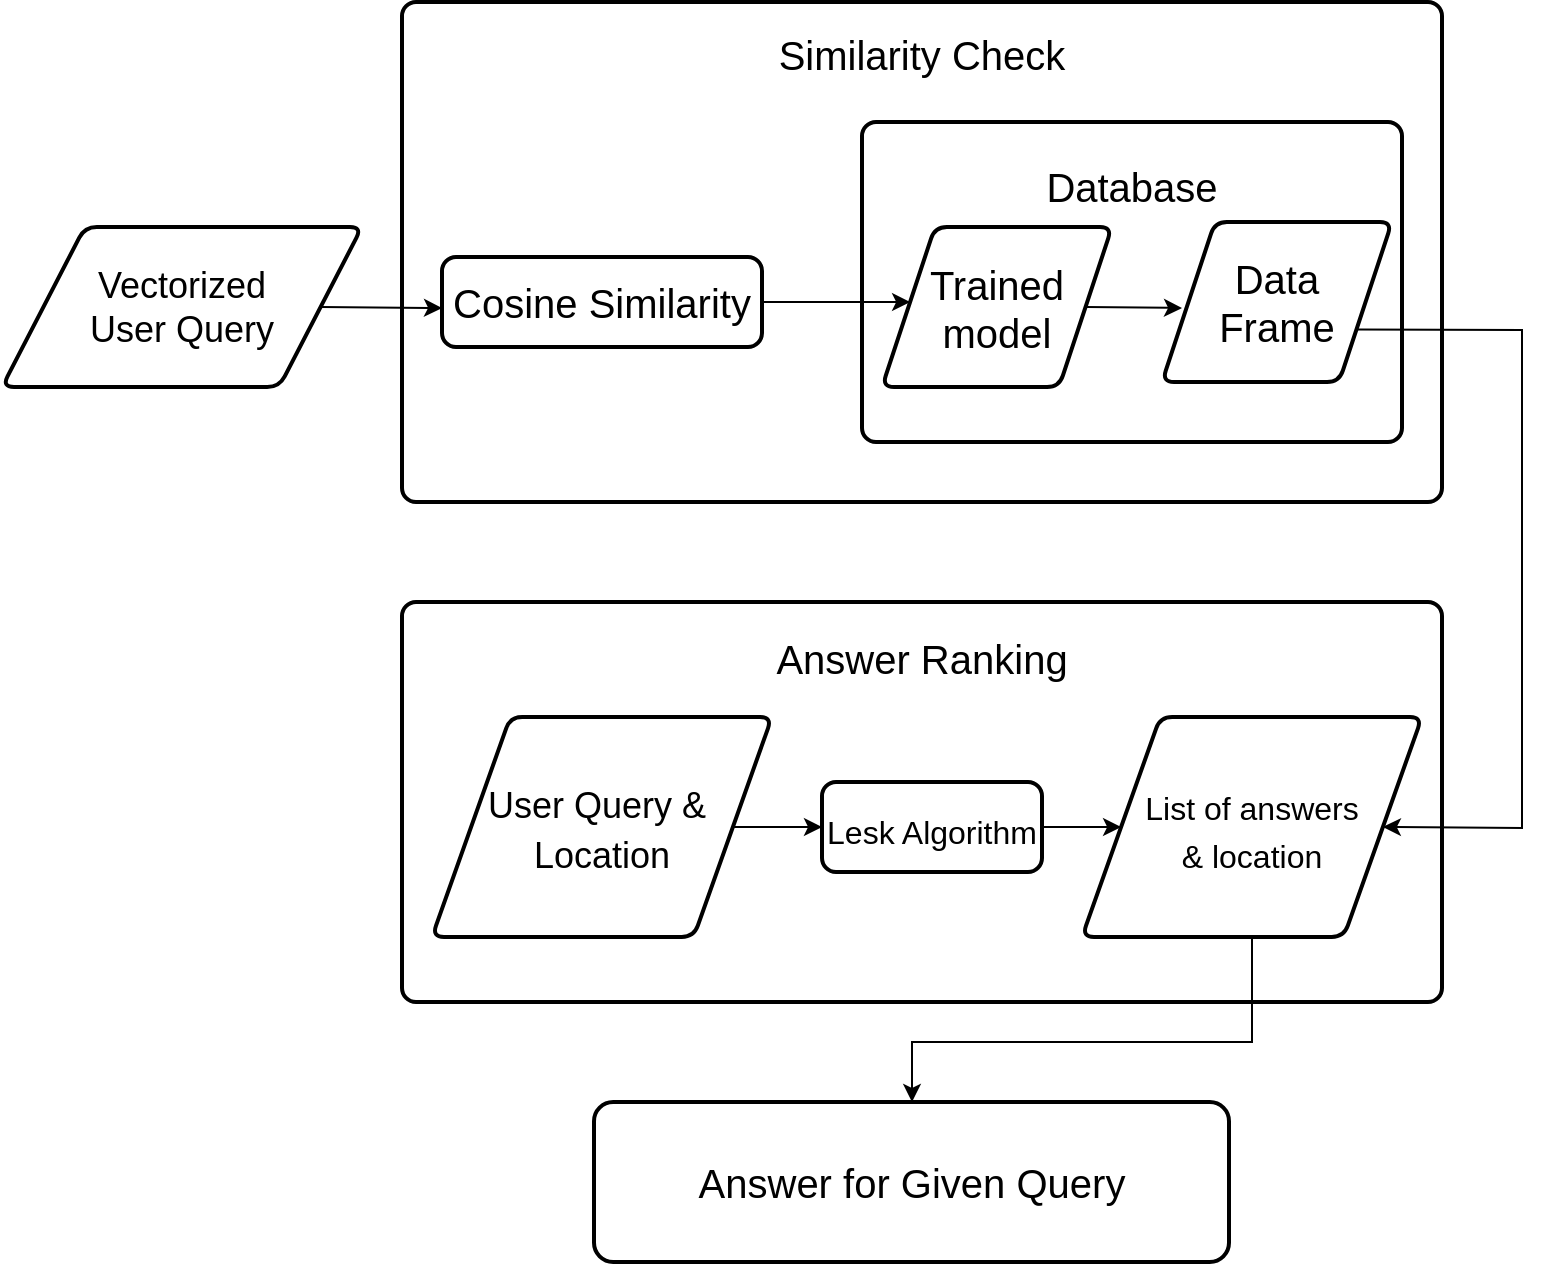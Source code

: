 <mxfile version="20.0.1" type="device"><diagram id="wATJwYg4Fy9XlJXOLapL" name="Page-1"><mxGraphModel dx="2059" dy="563" grid="1" gridSize="10" guides="1" tooltips="1" connect="1" arrows="1" fold="1" page="1" pageScale="1" pageWidth="850" pageHeight="1100" math="0" shadow="0"><root><mxCell id="0"/><mxCell id="1" parent="0"/><mxCell id="CGDO9iOJ-4HZ81Dgksf6-33" value="&lt;font style=&quot;font-size: 20px;&quot;&gt;Similarity Check&lt;br&gt;&lt;br&gt;&lt;br&gt;&lt;br&gt;&lt;br&gt;&lt;br&gt;&lt;br&gt;&lt;br&gt;&lt;br&gt;&lt;/font&gt;" style="rounded=1;whiteSpace=wrap;html=1;absoluteArcSize=1;arcSize=14;strokeWidth=2;fontSize=18;" vertex="1" parent="1"><mxGeometry x="170" y="30" width="520" height="250" as="geometry"/></mxCell><mxCell id="CGDO9iOJ-4HZ81Dgksf6-1" value="&lt;font style=&quot;font-size: 18px;&quot;&gt;Vectorized&lt;br&gt;User Query&lt;/font&gt;" style="shape=parallelogram;html=1;strokeWidth=2;perimeter=parallelogramPerimeter;whiteSpace=wrap;rounded=1;arcSize=12;size=0.23;" vertex="1" parent="1"><mxGeometry x="-30" y="142.5" width="180" height="80" as="geometry"/></mxCell><mxCell id="CGDO9iOJ-4HZ81Dgksf6-2" value="&lt;font style=&quot;font-size: 20px;&quot;&gt;Database&lt;br&gt;&lt;br&gt;&lt;br&gt;&lt;br&gt;&lt;br&gt;&lt;/font&gt;" style="rounded=1;whiteSpace=wrap;html=1;absoluteArcSize=1;arcSize=14;strokeWidth=2;" vertex="1" parent="1"><mxGeometry x="400" y="90" width="270" height="160" as="geometry"/></mxCell><mxCell id="CGDO9iOJ-4HZ81Dgksf6-9" value="" style="edgeStyle=orthogonalEdgeStyle;rounded=0;orthogonalLoop=1;jettySize=auto;html=1;fontSize=20;" edge="1" parent="1" source="CGDO9iOJ-4HZ81Dgksf6-3" target="CGDO9iOJ-4HZ81Dgksf6-6"><mxGeometry relative="1" as="geometry"><Array as="points"><mxPoint x="390" y="180"/><mxPoint x="390" y="180"/></Array></mxGeometry></mxCell><mxCell id="CGDO9iOJ-4HZ81Dgksf6-3" value="Cosine&lt;font style=&quot;font-size: 20px;&quot;&gt; &lt;/font&gt;Similarity" style="rounded=1;whiteSpace=wrap;html=1;absoluteArcSize=1;arcSize=14;strokeWidth=2;fontSize=20;" vertex="1" parent="1"><mxGeometry x="190" y="157.5" width="160" height="45" as="geometry"/></mxCell><mxCell id="CGDO9iOJ-4HZ81Dgksf6-6" value="Trained&lt;br&gt;model" style="shape=parallelogram;html=1;strokeWidth=2;perimeter=parallelogramPerimeter;whiteSpace=wrap;rounded=1;arcSize=12;size=0.23;fontSize=20;" vertex="1" parent="1"><mxGeometry x="410" y="142.5" width="115" height="80" as="geometry"/></mxCell><mxCell id="CGDO9iOJ-4HZ81Dgksf6-7" value="Data&lt;br&gt;Frame" style="shape=parallelogram;html=1;strokeWidth=2;perimeter=parallelogramPerimeter;whiteSpace=wrap;rounded=1;arcSize=12;size=0.23;fontSize=20;" vertex="1" parent="1"><mxGeometry x="550" y="140" width="115" height="80" as="geometry"/></mxCell><mxCell id="CGDO9iOJ-4HZ81Dgksf6-10" value="" style="endArrow=classic;html=1;rounded=0;fontSize=20;exitX=1;exitY=0.5;exitDx=0;exitDy=0;" edge="1" parent="1" source="CGDO9iOJ-4HZ81Dgksf6-1"><mxGeometry width="50" height="50" relative="1" as="geometry"><mxPoint x="400" y="180" as="sourcePoint"/><mxPoint x="190" y="183" as="targetPoint"/></mxGeometry></mxCell><mxCell id="CGDO9iOJ-4HZ81Dgksf6-12" value="" style="endArrow=classic;html=1;rounded=0;fontSize=20;exitX=1;exitY=0.5;exitDx=0;exitDy=0;" edge="1" parent="1" source="CGDO9iOJ-4HZ81Dgksf6-6"><mxGeometry width="50" height="50" relative="1" as="geometry"><mxPoint x="400" y="180" as="sourcePoint"/><mxPoint x="560" y="183" as="targetPoint"/></mxGeometry></mxCell><mxCell id="CGDO9iOJ-4HZ81Dgksf6-17" value="&lt;font style=&quot;font-size: 20px;&quot;&gt;Answer Ranking&lt;br&gt;&lt;br&gt;&lt;br&gt;&lt;br&gt;&lt;br&gt;&lt;br&gt;&lt;br&gt;&lt;/font&gt;" style="rounded=1;whiteSpace=wrap;html=1;absoluteArcSize=1;arcSize=14;strokeWidth=2;fontSize=16;" vertex="1" parent="1"><mxGeometry x="170" y="330" width="520" height="200" as="geometry"/></mxCell><mxCell id="CGDO9iOJ-4HZ81Dgksf6-19" value="&lt;font style=&quot;font-size: 16px;&quot;&gt;Lesk Algorithm&lt;/font&gt;" style="rounded=1;whiteSpace=wrap;html=1;absoluteArcSize=1;arcSize=14;strokeWidth=2;fontSize=20;" vertex="1" parent="1"><mxGeometry x="380" y="420" width="110" height="45" as="geometry"/></mxCell><mxCell id="CGDO9iOJ-4HZ81Dgksf6-29" value="" style="edgeStyle=orthogonalEdgeStyle;rounded=0;orthogonalLoop=1;jettySize=auto;html=1;fontSize=18;" edge="1" parent="1" source="CGDO9iOJ-4HZ81Dgksf6-20" target="CGDO9iOJ-4HZ81Dgksf6-28"><mxGeometry relative="1" as="geometry"><Array as="points"><mxPoint x="595" y="550"/><mxPoint x="425" y="550"/></Array></mxGeometry></mxCell><mxCell id="CGDO9iOJ-4HZ81Dgksf6-20" value="&lt;font style=&quot;font-size: 16px;&quot;&gt;List of answers&lt;br&gt;&amp;amp; location&lt;/font&gt;" style="shape=parallelogram;html=1;strokeWidth=2;perimeter=parallelogramPerimeter;whiteSpace=wrap;rounded=1;arcSize=12;size=0.23;fontSize=20;" vertex="1" parent="1"><mxGeometry x="510" y="387.5" width="170" height="110" as="geometry"/></mxCell><mxCell id="CGDO9iOJ-4HZ81Dgksf6-21" value="" style="endArrow=classic;html=1;rounded=0;fontSize=16;exitX=1;exitY=0.75;exitDx=0;exitDy=0;entryX=1;entryY=0.5;entryDx=0;entryDy=0;" edge="1" parent="1" source="CGDO9iOJ-4HZ81Dgksf6-7" target="CGDO9iOJ-4HZ81Dgksf6-20"><mxGeometry width="50" height="50" relative="1" as="geometry"><mxPoint x="310" y="350" as="sourcePoint"/><mxPoint x="780" y="190" as="targetPoint"/><Array as="points"><mxPoint x="730" y="194"/><mxPoint x="730" y="443"/></Array></mxGeometry></mxCell><mxCell id="CGDO9iOJ-4HZ81Dgksf6-25" value="" style="edgeStyle=orthogonalEdgeStyle;rounded=0;orthogonalLoop=1;jettySize=auto;html=1;fontSize=18;" edge="1" parent="1" source="CGDO9iOJ-4HZ81Dgksf6-24" target="CGDO9iOJ-4HZ81Dgksf6-19"><mxGeometry relative="1" as="geometry"/></mxCell><mxCell id="CGDO9iOJ-4HZ81Dgksf6-24" value="&lt;font style=&quot;font-size: 18px;&quot;&gt;User Query &amp;amp;&amp;nbsp;&lt;br&gt;Location&lt;/font&gt;" style="shape=parallelogram;html=1;strokeWidth=2;perimeter=parallelogramPerimeter;whiteSpace=wrap;rounded=1;arcSize=12;size=0.23;fontSize=20;" vertex="1" parent="1"><mxGeometry x="185" y="387.5" width="170" height="110" as="geometry"/></mxCell><mxCell id="CGDO9iOJ-4HZ81Dgksf6-27" value="" style="endArrow=classic;html=1;rounded=0;fontSize=18;exitX=1;exitY=0.5;exitDx=0;exitDy=0;entryX=0;entryY=0.5;entryDx=0;entryDy=0;" edge="1" parent="1" source="CGDO9iOJ-4HZ81Dgksf6-19" target="CGDO9iOJ-4HZ81Dgksf6-20"><mxGeometry width="50" height="50" relative="1" as="geometry"><mxPoint x="310" y="350" as="sourcePoint"/><mxPoint x="530" y="443" as="targetPoint"/></mxGeometry></mxCell><mxCell id="CGDO9iOJ-4HZ81Dgksf6-28" value="Answer for Given Query" style="whiteSpace=wrap;html=1;fontSize=20;strokeWidth=2;rounded=1;arcSize=12;" vertex="1" parent="1"><mxGeometry x="266" y="580" width="317.5" height="80" as="geometry"/></mxCell></root></mxGraphModel></diagram></mxfile>